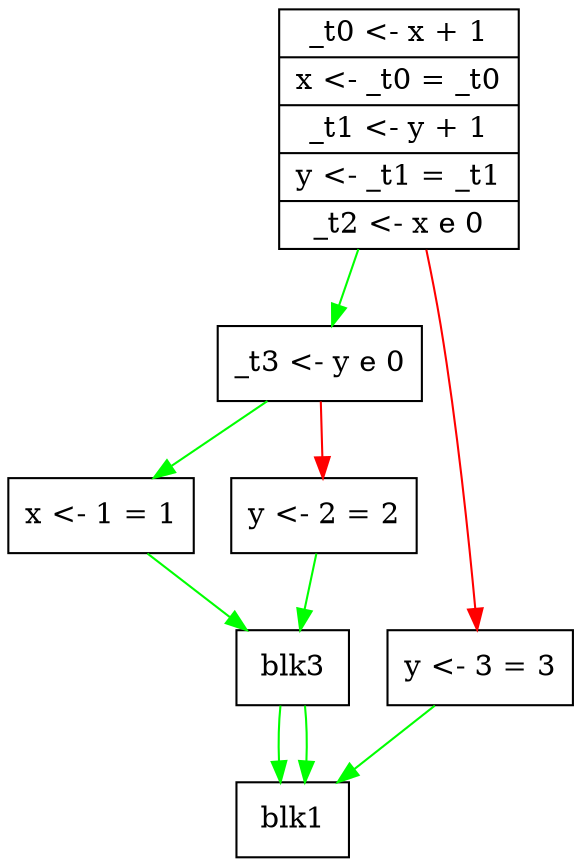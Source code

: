 digraph structs {
	node [shape=record];
	blk0 [label="{<f0> _t0 \<\- x + 1|<f1> x \<\- _t0 = _t0|<f2> _t1 \<\- y + 1|<f3> y \<\- _t1 = _t1|<f4> _t2 \<\- x e 0}"];
	blk2 [label="{<f0> _t3 \<\- y e 0}"];
	blk4 [label="{<f0> x \<\- 1 = 1}"];
			blk5 [label="{<f0> y \<\- 2 = 2}"];
			blk6 [label="{<f0> y \<\- 3 = 3}"];
		blk0 -> blk2 [color="green"];
	blk2 -> blk4 [color="green"];
	blk4 -> blk3 [color="green"];
	blk3 -> blk1 [color="green"];
	blk2 -> blk5 [color="red"];
	blk5 -> blk3 [color="green"];
	blk3 -> blk1 [color="green"];
	blk0 -> blk6 [color="red"];
	blk6 -> blk1 [color="green"];
}